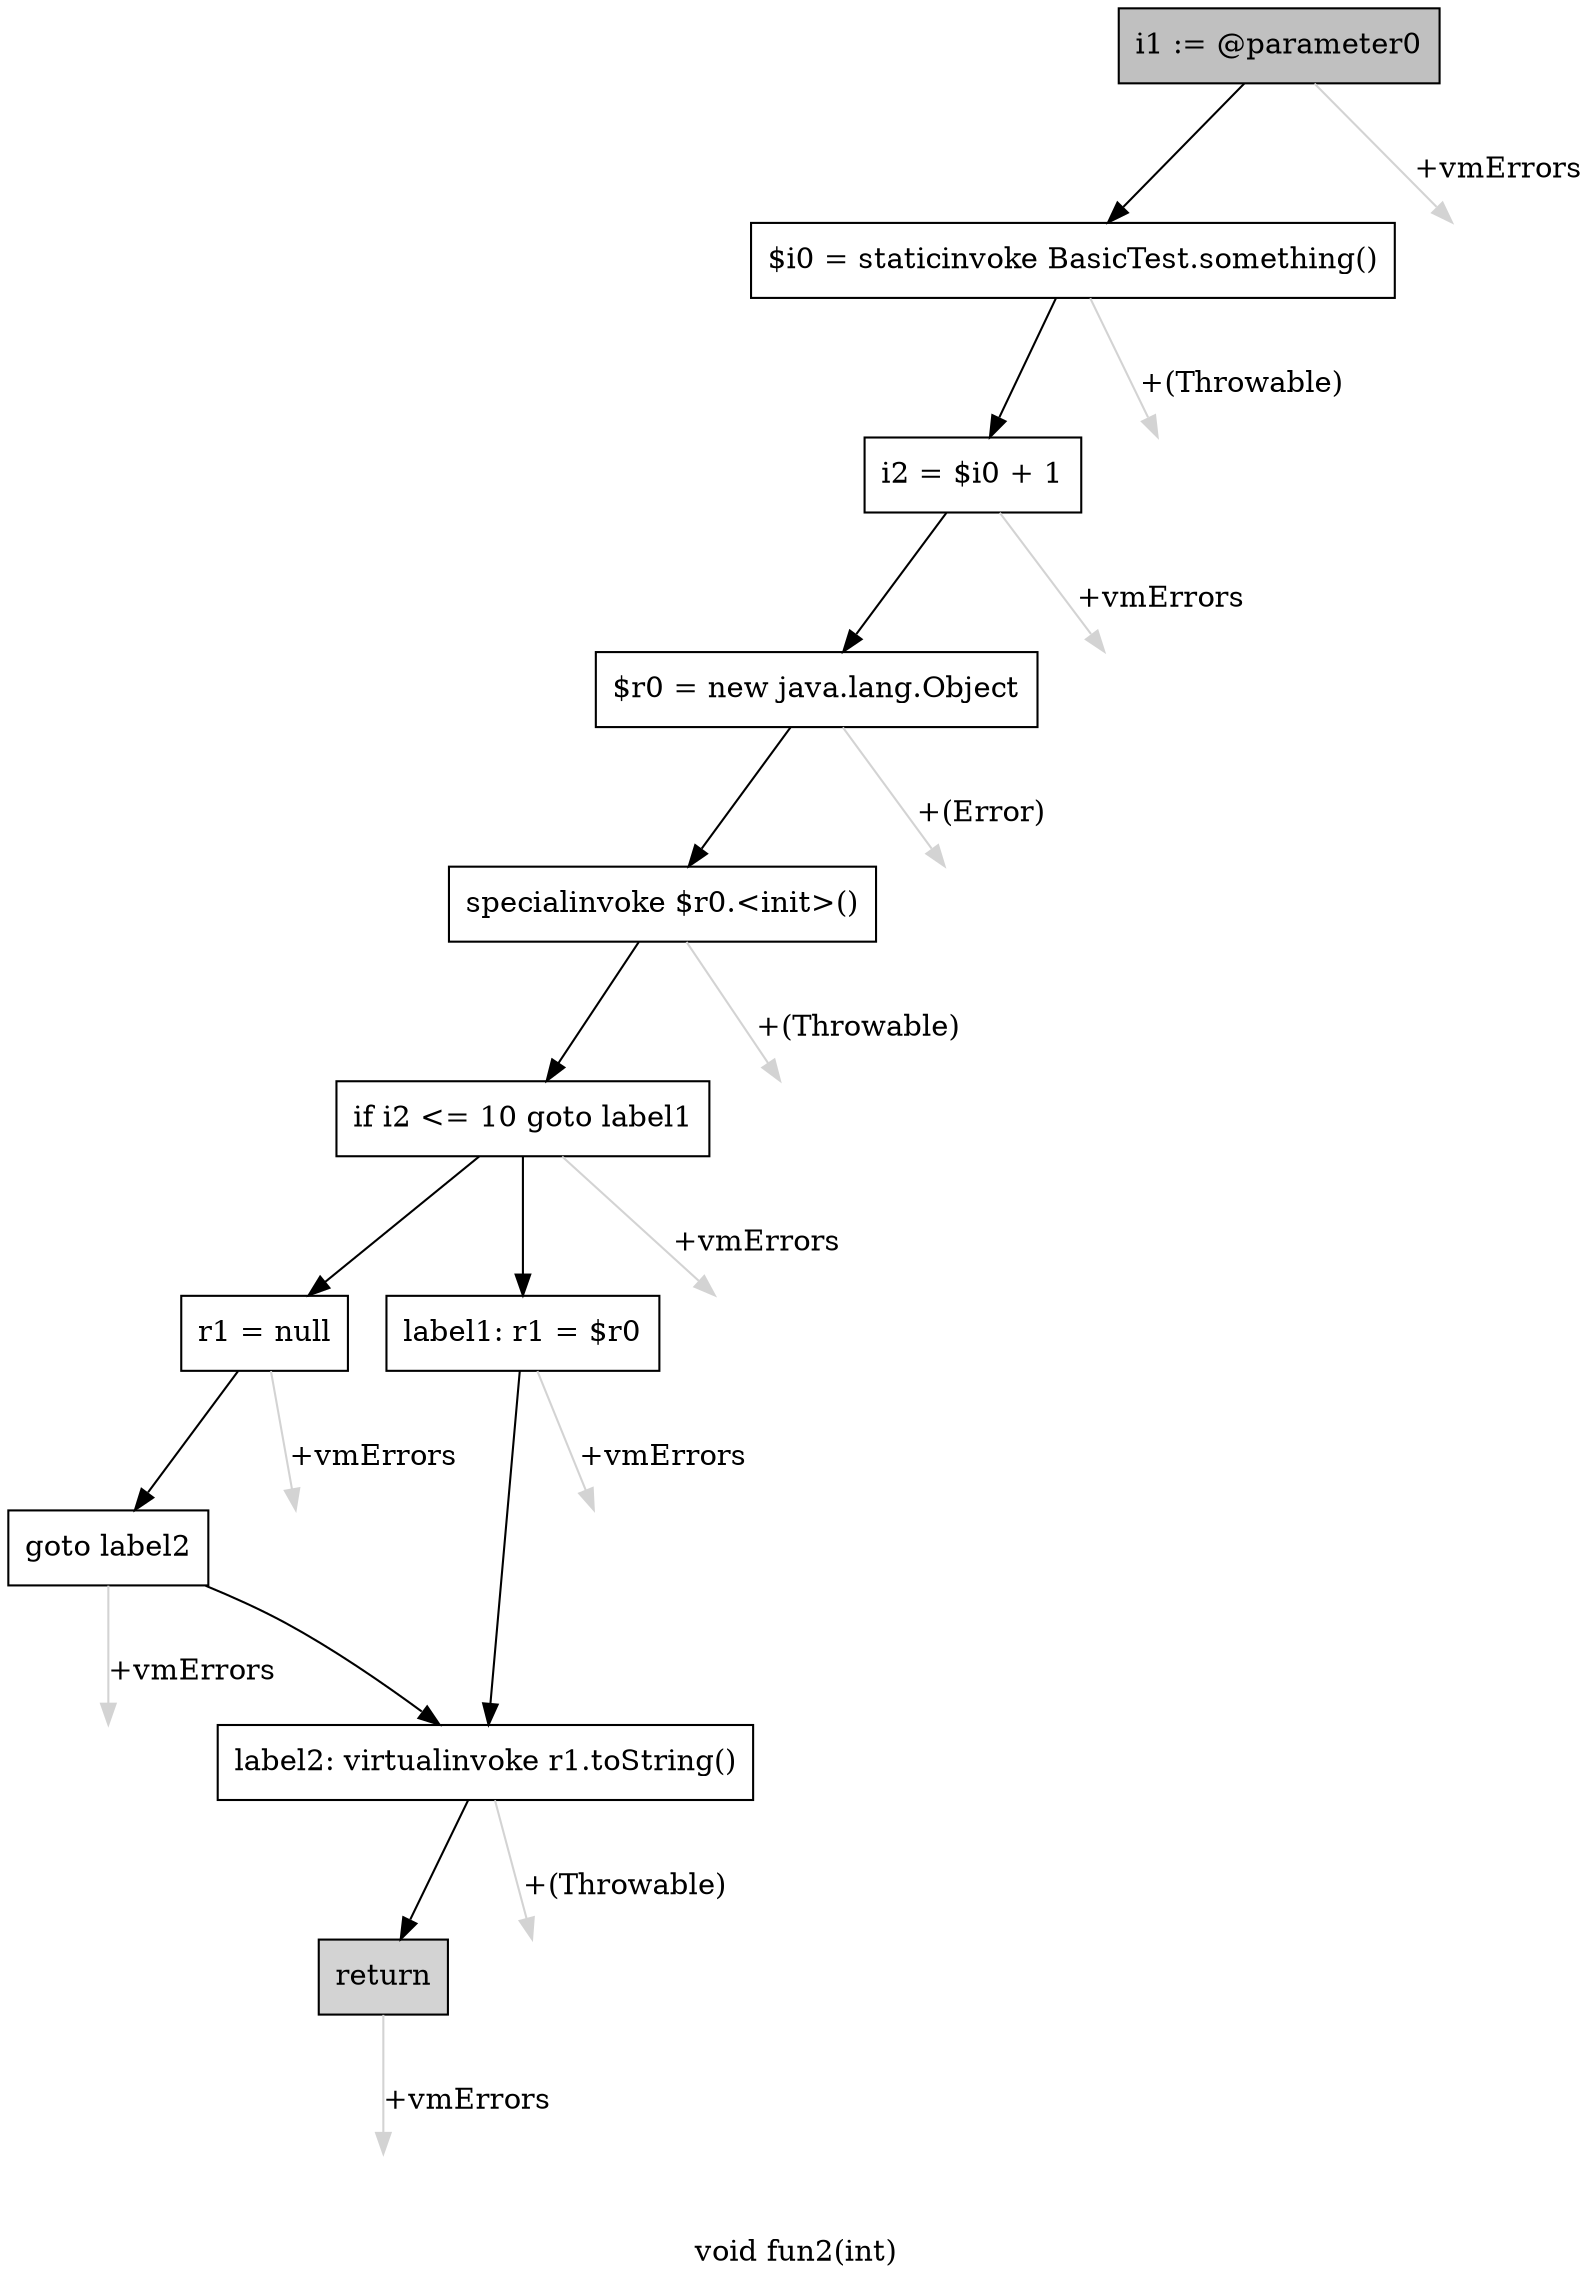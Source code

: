 digraph "void fun2(int)" {
    label="void fun2(int)";
    node [shape=box];
    "0" [style=filled,fillcolor=gray,label="i1 := @parameter0",];
    "1" [label="$i0 = staticinvoke BasicTest.something()",];
    "0"->"1" [color=black,];
    "11" [style=invis,label="Esc",];
    "0"->"11" [color=lightgray,label="\l+vmErrors",];
    "2" [label="i2 = $i0 + 1",];
    "1"->"2" [color=black,];
    "12" [style=invis,label="Esc",];
    "1"->"12" [color=lightgray,label="\l+(Throwable)",];
    "3" [label="$r0 = new java.lang.Object",];
    "2"->"3" [color=black,];
    "13" [style=invis,label="Esc",];
    "2"->"13" [color=lightgray,label="\l+vmErrors",];
    "4" [label="specialinvoke $r0.<init>()",];
    "3"->"4" [color=black,];
    "14" [style=invis,label="Esc",];
    "3"->"14" [color=lightgray,label="\l+(Error)",];
    "5" [label="if i2 <= 10 goto label1",];
    "4"->"5" [color=black,];
    "15" [style=invis,label="Esc",];
    "4"->"15" [color=lightgray,label="\l+(Throwable)",];
    "6" [label="r1 = null",];
    "5"->"6" [color=black,];
    "8" [label="label1: r1 = $r0",];
    "5"->"8" [color=black,];
    "16" [style=invis,label="Esc",];
    "5"->"16" [color=lightgray,label="\l+vmErrors",];
    "7" [label="goto label2",];
    "6"->"7" [color=black,];
    "17" [style=invis,label="Esc",];
    "6"->"17" [color=lightgray,label="\l+vmErrors",];
    "9" [label="label2: virtualinvoke r1.toString()",];
    "7"->"9" [color=black,];
    "18" [style=invis,label="Esc",];
    "7"->"18" [color=lightgray,label="\l+vmErrors",];
    "8"->"9" [color=black,];
    "19" [style=invis,label="Esc",];
    "8"->"19" [color=lightgray,label="\l+vmErrors",];
    "10" [style=filled,fillcolor=lightgray,label="return",];
    "9"->"10" [color=black,];
    "20" [style=invis,label="Esc",];
    "9"->"20" [color=lightgray,label="\l+(Throwable)",];
    "21" [style=invis,label="Esc",];
    "10"->"21" [color=lightgray,label="\l+vmErrors",];
}
